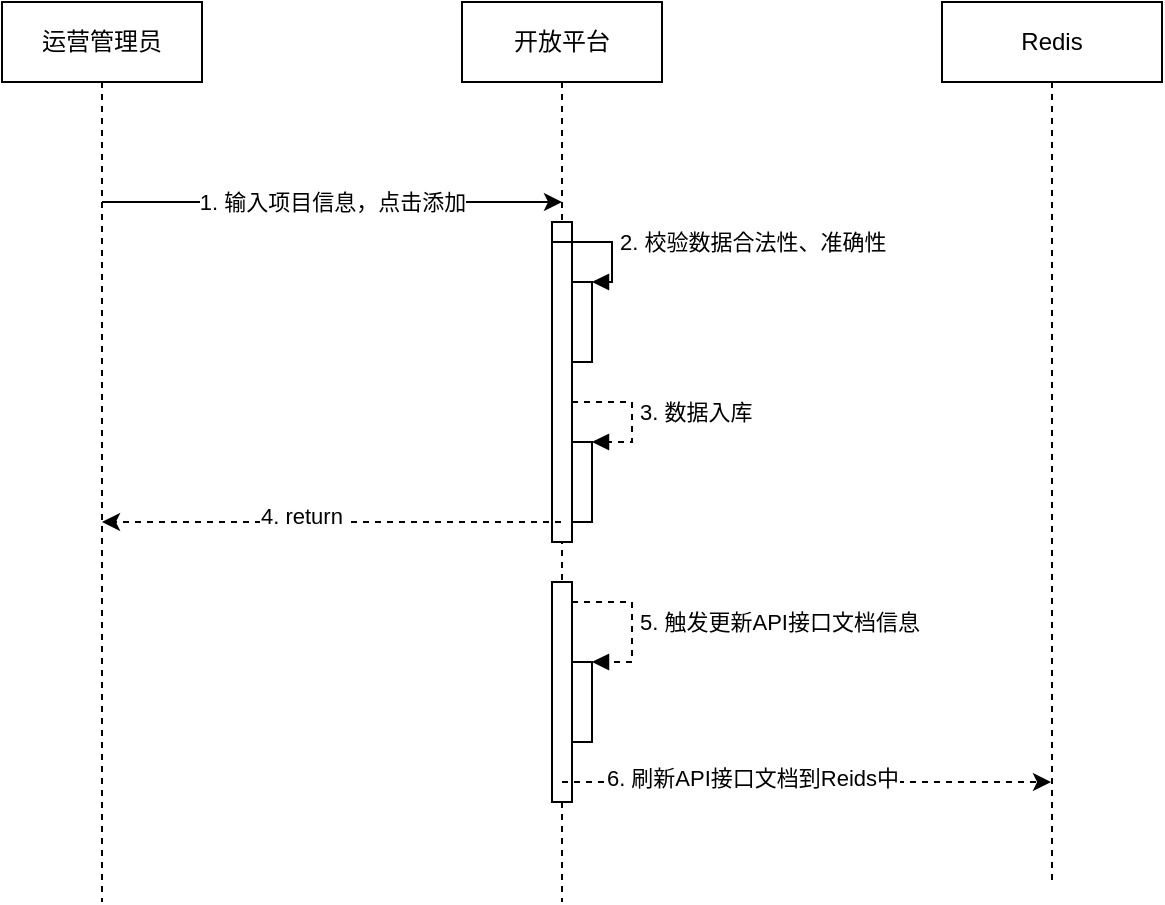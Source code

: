 <mxfile version="14.9.4" type="github">
  <diagram name="Page-1" id="0783ab3e-0a74-02c8-0abd-f7b4e66b4bec">
    <mxGraphModel dx="884" dy="662" grid="1" gridSize="10" guides="1" tooltips="1" connect="1" arrows="1" fold="1" page="1" pageScale="1" pageWidth="850" pageHeight="1100" background="none" math="0" shadow="0">
      <root>
        <mxCell id="0" />
        <mxCell id="1" parent="0" />
        <mxCell id="gkA7OiE7w_O009xZuM8v-9" value="运营管理员" style="shape=umlLifeline;perimeter=lifelinePerimeter;whiteSpace=wrap;html=1;container=1;collapsible=0;recursiveResize=0;outlineConnect=0;" vertex="1" parent="1">
          <mxGeometry x="80" y="280" width="100" height="450" as="geometry" />
        </mxCell>
        <mxCell id="gkA7OiE7w_O009xZuM8v-10" value="&lt;span&gt;开放平台&lt;/span&gt;" style="shape=umlLifeline;perimeter=lifelinePerimeter;whiteSpace=wrap;html=1;container=1;collapsible=0;recursiveResize=0;outlineConnect=0;" vertex="1" parent="1">
          <mxGeometry x="310" y="280" width="100" height="450" as="geometry" />
        </mxCell>
        <mxCell id="gkA7OiE7w_O009xZuM8v-15" value="" style="html=1;points=[];perimeter=orthogonalPerimeter;" vertex="1" parent="gkA7OiE7w_O009xZuM8v-10">
          <mxGeometry x="45" y="110" width="10" height="160" as="geometry" />
        </mxCell>
        <mxCell id="gkA7OiE7w_O009xZuM8v-16" value="" style="html=1;points=[];perimeter=orthogonalPerimeter;" vertex="1" parent="gkA7OiE7w_O009xZuM8v-10">
          <mxGeometry x="55" y="140" width="10" height="40" as="geometry" />
        </mxCell>
        <mxCell id="gkA7OiE7w_O009xZuM8v-17" value="2. 校验数据合法性、准确性" style="edgeStyle=orthogonalEdgeStyle;html=1;align=left;spacingLeft=2;endArrow=block;rounded=0;entryX=1;entryY=0;" edge="1" target="gkA7OiE7w_O009xZuM8v-16" parent="gkA7OiE7w_O009xZuM8v-10">
          <mxGeometry relative="1" as="geometry">
            <mxPoint x="45" y="120" as="sourcePoint" />
            <Array as="points">
              <mxPoint x="75" y="120" />
            </Array>
          </mxGeometry>
        </mxCell>
        <mxCell id="gkA7OiE7w_O009xZuM8v-31" value="" style="html=1;points=[];perimeter=orthogonalPerimeter;" vertex="1" parent="gkA7OiE7w_O009xZuM8v-10">
          <mxGeometry x="45" y="290" width="10" height="110" as="geometry" />
        </mxCell>
        <mxCell id="gkA7OiE7w_O009xZuM8v-32" value="" style="html=1;points=[];perimeter=orthogonalPerimeter;" vertex="1" parent="gkA7OiE7w_O009xZuM8v-10">
          <mxGeometry x="55" y="330" width="10" height="40" as="geometry" />
        </mxCell>
        <mxCell id="gkA7OiE7w_O009xZuM8v-33" value="5. 触发更新API接口文档信息" style="edgeStyle=orthogonalEdgeStyle;html=1;align=left;spacingLeft=2;endArrow=block;rounded=0;entryX=1;entryY=0;dashed=1;" edge="1" target="gkA7OiE7w_O009xZuM8v-32" parent="gkA7OiE7w_O009xZuM8v-10">
          <mxGeometry relative="1" as="geometry">
            <mxPoint x="55" y="300" as="sourcePoint" />
            <Array as="points">
              <mxPoint x="85" y="300" />
            </Array>
          </mxGeometry>
        </mxCell>
        <mxCell id="gkA7OiE7w_O009xZuM8v-35" value="" style="html=1;points=[];perimeter=orthogonalPerimeter;" vertex="1" parent="gkA7OiE7w_O009xZuM8v-10">
          <mxGeometry x="55" y="220" width="10" height="40" as="geometry" />
        </mxCell>
        <mxCell id="gkA7OiE7w_O009xZuM8v-36" value="3. 数据入库" style="edgeStyle=orthogonalEdgeStyle;html=1;align=left;spacingLeft=2;endArrow=block;rounded=0;entryX=1;entryY=0;dashed=1;" edge="1" target="gkA7OiE7w_O009xZuM8v-35" parent="gkA7OiE7w_O009xZuM8v-10">
          <mxGeometry relative="1" as="geometry">
            <mxPoint x="55" y="200" as="sourcePoint" />
            <Array as="points">
              <mxPoint x="85" y="200" />
            </Array>
          </mxGeometry>
        </mxCell>
        <mxCell id="gkA7OiE7w_O009xZuM8v-11" value="&lt;span&gt;Redis&lt;/span&gt;" style="shape=umlLifeline;perimeter=lifelinePerimeter;whiteSpace=wrap;html=1;container=1;collapsible=0;recursiveResize=0;outlineConnect=0;" vertex="1" parent="1">
          <mxGeometry x="550" y="280" width="110" height="440" as="geometry" />
        </mxCell>
        <mxCell id="gkA7OiE7w_O009xZuM8v-14" value="1. 输入项目信息，点击添加" style="endArrow=classic;html=1;" edge="1" parent="1">
          <mxGeometry width="50" height="50" relative="1" as="geometry">
            <mxPoint x="130" y="380" as="sourcePoint" />
            <mxPoint x="360" y="380" as="targetPoint" />
          </mxGeometry>
        </mxCell>
        <mxCell id="gkA7OiE7w_O009xZuM8v-27" value="" style="endArrow=classic;html=1;dashed=1;" edge="1" parent="1" source="gkA7OiE7w_O009xZuM8v-10" target="gkA7OiE7w_O009xZuM8v-9">
          <mxGeometry width="50" height="50" relative="1" as="geometry">
            <mxPoint x="200" y="530" as="sourcePoint" />
            <mxPoint x="250" y="480" as="targetPoint" />
            <Array as="points">
              <mxPoint x="320" y="540" />
            </Array>
          </mxGeometry>
        </mxCell>
        <mxCell id="gkA7OiE7w_O009xZuM8v-30" value="4. return&amp;nbsp;" style="edgeLabel;html=1;align=center;verticalAlign=middle;resizable=0;points=[];" vertex="1" connectable="0" parent="gkA7OiE7w_O009xZuM8v-27">
          <mxGeometry x="0.542" y="-3" relative="1" as="geometry">
            <mxPoint x="48" as="offset" />
          </mxGeometry>
        </mxCell>
        <mxCell id="gkA7OiE7w_O009xZuM8v-34" value="" style="endArrow=classic;html=1;dashed=1;" edge="1" parent="1" source="gkA7OiE7w_O009xZuM8v-10" target="gkA7OiE7w_O009xZuM8v-11">
          <mxGeometry width="50" height="50" relative="1" as="geometry">
            <mxPoint x="410" y="710" as="sourcePoint" />
            <mxPoint x="460" y="660" as="targetPoint" />
            <Array as="points">
              <mxPoint x="410" y="670" />
              <mxPoint x="480" y="670" />
              <mxPoint x="510" y="670" />
            </Array>
          </mxGeometry>
        </mxCell>
        <mxCell id="gkA7OiE7w_O009xZuM8v-37" value="6. 刷新API接口文档到Reids中" style="edgeLabel;html=1;align=center;verticalAlign=middle;resizable=0;points=[];" vertex="1" connectable="0" parent="gkA7OiE7w_O009xZuM8v-34">
          <mxGeometry x="-0.223" y="2" relative="1" as="geometry">
            <mxPoint as="offset" />
          </mxGeometry>
        </mxCell>
      </root>
    </mxGraphModel>
  </diagram>
</mxfile>
